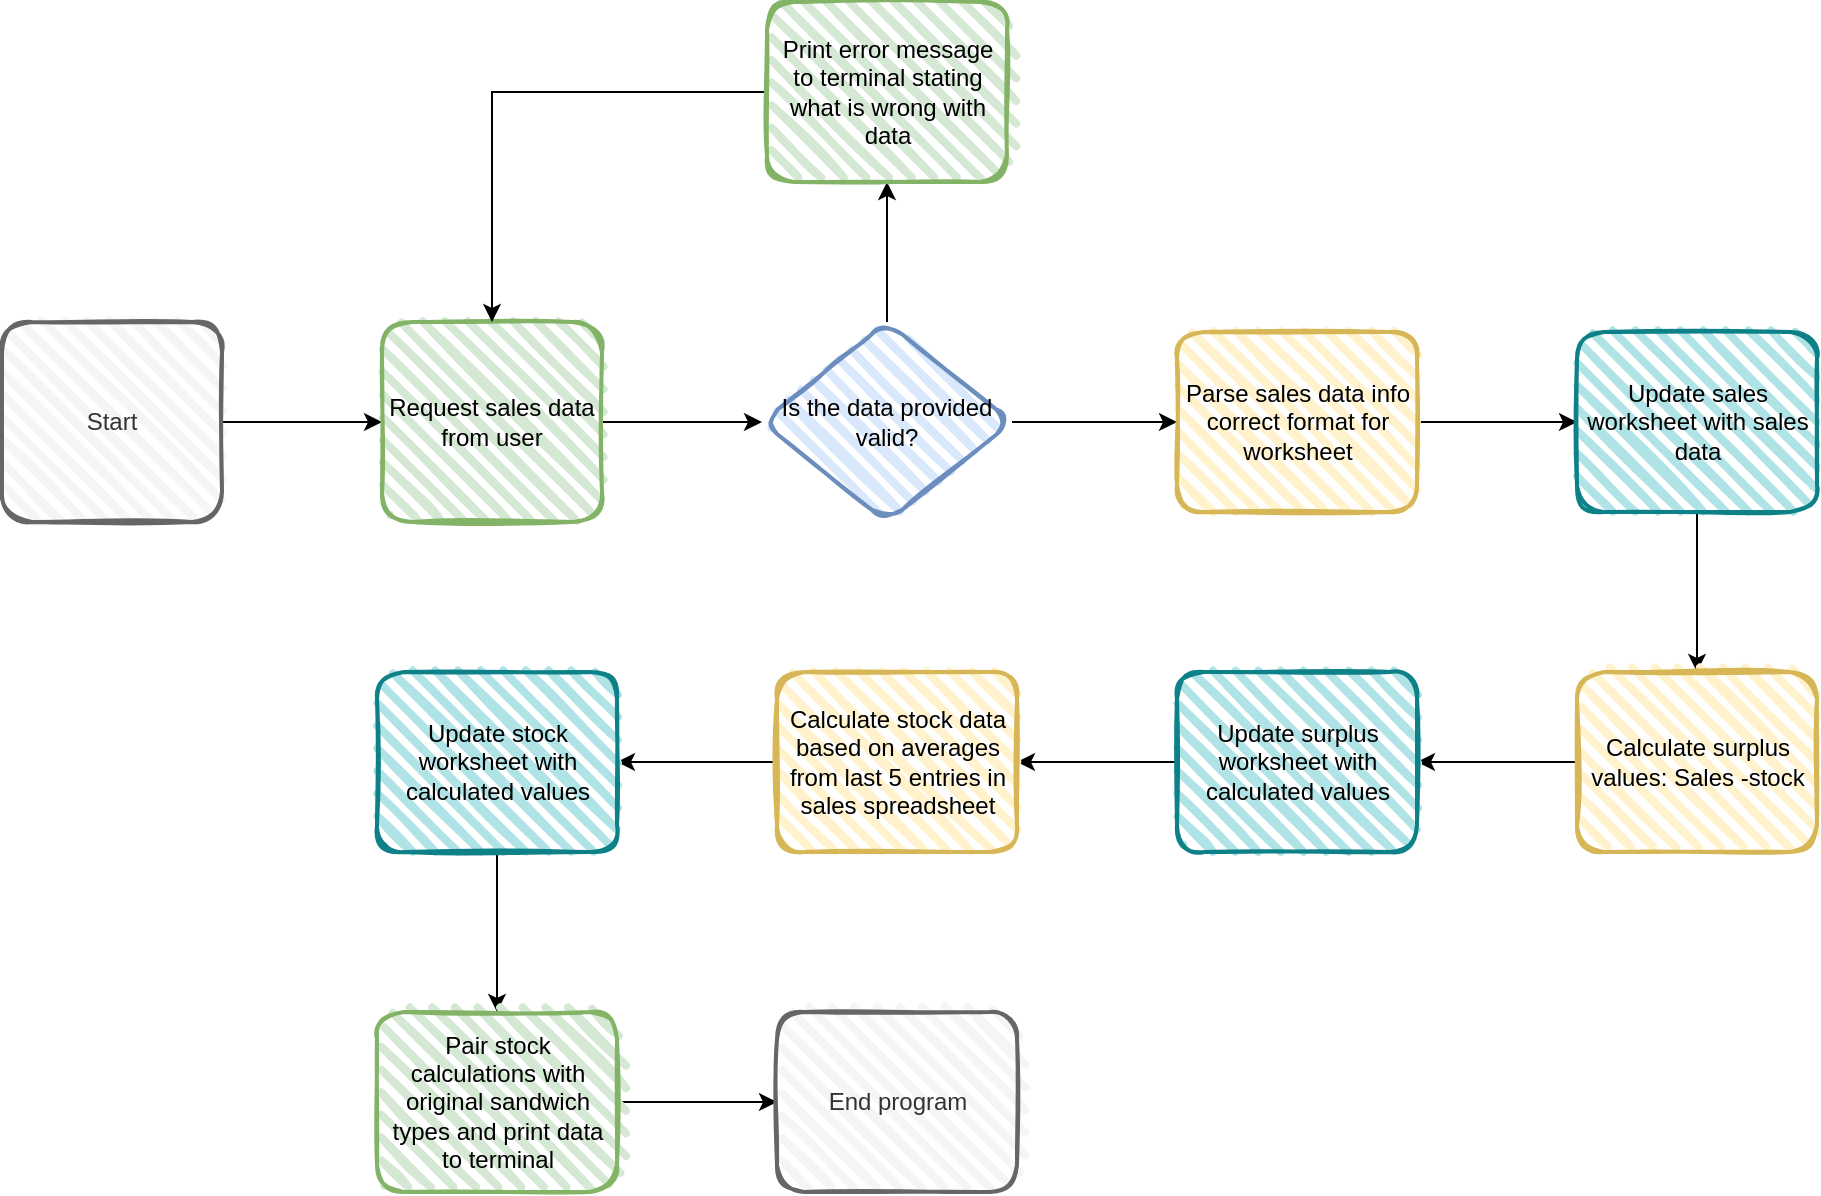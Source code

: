 <mxfile version="21.0.2" type="github"><diagram id="C5RBs43oDa-KdzZeNtuy" name="Page-1"><mxGraphModel dx="1434" dy="1846" grid="1" gridSize="10" guides="1" tooltips="1" connect="1" arrows="1" fold="1" page="1" pageScale="1" pageWidth="827" pageHeight="1169" math="0" shadow="0"><root><mxCell id="WIyWlLk6GJQsqaUBKTNV-0"/><mxCell id="WIyWlLk6GJQsqaUBKTNV-1" parent="WIyWlLk6GJQsqaUBKTNV-0"/><mxCell id="ZRZdTfBUCDPtS0BfyPYU-2" value="" style="edgeStyle=orthogonalEdgeStyle;rounded=0;orthogonalLoop=1;jettySize=auto;html=1;" parent="WIyWlLk6GJQsqaUBKTNV-1" source="ZRZdTfBUCDPtS0BfyPYU-0" target="ZRZdTfBUCDPtS0BfyPYU-1" edge="1"><mxGeometry relative="1" as="geometry"/></mxCell><mxCell id="ZRZdTfBUCDPtS0BfyPYU-0" value="Start" style="rounded=1;whiteSpace=wrap;html=1;strokeWidth=2;fillWeight=4;hachureGap=8;hachureAngle=45;fillColor=#f5f5f5;sketch=1;fontColor=#333333;strokeColor=#666666;" parent="WIyWlLk6GJQsqaUBKTNV-1" vertex="1"><mxGeometry x="40" y="260" width="110" height="100" as="geometry"/></mxCell><mxCell id="ZRZdTfBUCDPtS0BfyPYU-4" value="" style="edgeStyle=orthogonalEdgeStyle;rounded=0;orthogonalLoop=1;jettySize=auto;html=1;" parent="WIyWlLk6GJQsqaUBKTNV-1" source="ZRZdTfBUCDPtS0BfyPYU-1" target="ZRZdTfBUCDPtS0BfyPYU-3" edge="1"><mxGeometry relative="1" as="geometry"/></mxCell><mxCell id="ZRZdTfBUCDPtS0BfyPYU-1" value="Request sales data from user" style="rounded=1;whiteSpace=wrap;html=1;strokeWidth=2;fillWeight=4;hachureGap=8;hachureAngle=45;fillColor=#d5e8d4;sketch=1;strokeColor=#82b366;" parent="WIyWlLk6GJQsqaUBKTNV-1" vertex="1"><mxGeometry x="230" y="260" width="110" height="100" as="geometry"/></mxCell><mxCell id="ZRZdTfBUCDPtS0BfyPYU-6" value="" style="edgeStyle=orthogonalEdgeStyle;rounded=0;orthogonalLoop=1;jettySize=auto;html=1;" parent="WIyWlLk6GJQsqaUBKTNV-1" source="ZRZdTfBUCDPtS0BfyPYU-3" target="ZRZdTfBUCDPtS0BfyPYU-5" edge="1"><mxGeometry relative="1" as="geometry"/></mxCell><mxCell id="ZRZdTfBUCDPtS0BfyPYU-9" value="" style="edgeStyle=orthogonalEdgeStyle;rounded=0;orthogonalLoop=1;jettySize=auto;html=1;" parent="WIyWlLk6GJQsqaUBKTNV-1" source="ZRZdTfBUCDPtS0BfyPYU-3" target="ZRZdTfBUCDPtS0BfyPYU-8" edge="1"><mxGeometry relative="1" as="geometry"/></mxCell><mxCell id="ZRZdTfBUCDPtS0BfyPYU-3" value="Is the data provided valid?" style="rhombus;whiteSpace=wrap;html=1;fillColor=#dae8fc;strokeColor=#6c8ebf;rounded=1;strokeWidth=2;fillWeight=4;hachureGap=8;hachureAngle=45;sketch=1;" parent="WIyWlLk6GJQsqaUBKTNV-1" vertex="1"><mxGeometry x="420" y="260" width="125" height="100" as="geometry"/></mxCell><mxCell id="ZRZdTfBUCDPtS0BfyPYU-7" style="edgeStyle=orthogonalEdgeStyle;rounded=0;orthogonalLoop=1;jettySize=auto;html=1;entryX=0.5;entryY=0;entryDx=0;entryDy=0;" parent="WIyWlLk6GJQsqaUBKTNV-1" source="ZRZdTfBUCDPtS0BfyPYU-5" target="ZRZdTfBUCDPtS0BfyPYU-1" edge="1"><mxGeometry relative="1" as="geometry"/></mxCell><mxCell id="ZRZdTfBUCDPtS0BfyPYU-5" value="Print error message to terminal stating what is wrong with data" style="whiteSpace=wrap;html=1;fillColor=#d5e8d4;strokeColor=#82b366;rounded=1;strokeWidth=2;fillWeight=4;hachureGap=8;hachureAngle=45;sketch=1;" parent="WIyWlLk6GJQsqaUBKTNV-1" vertex="1"><mxGeometry x="422.5" y="100" width="120" height="90" as="geometry"/></mxCell><mxCell id="ZRZdTfBUCDPtS0BfyPYU-11" value="" style="edgeStyle=orthogonalEdgeStyle;rounded=0;orthogonalLoop=1;jettySize=auto;html=1;" parent="WIyWlLk6GJQsqaUBKTNV-1" source="ZRZdTfBUCDPtS0BfyPYU-8" target="ZRZdTfBUCDPtS0BfyPYU-10" edge="1"><mxGeometry relative="1" as="geometry"/></mxCell><mxCell id="ZRZdTfBUCDPtS0BfyPYU-8" value="Parse sales data info correct format for worksheet" style="whiteSpace=wrap;html=1;fillColor=#fff2cc;strokeColor=#d6b656;rounded=1;strokeWidth=2;fillWeight=4;hachureGap=8;hachureAngle=45;sketch=1;" parent="WIyWlLk6GJQsqaUBKTNV-1" vertex="1"><mxGeometry x="627.5" y="265" width="120" height="90" as="geometry"/></mxCell><mxCell id="ZRZdTfBUCDPtS0BfyPYU-13" value="" style="edgeStyle=orthogonalEdgeStyle;rounded=0;orthogonalLoop=1;jettySize=auto;html=1;" parent="WIyWlLk6GJQsqaUBKTNV-1" source="ZRZdTfBUCDPtS0BfyPYU-10" target="ZRZdTfBUCDPtS0BfyPYU-12" edge="1"><mxGeometry relative="1" as="geometry"/></mxCell><mxCell id="ZRZdTfBUCDPtS0BfyPYU-10" value="Update sales worksheet with sales data" style="whiteSpace=wrap;html=1;fillColor=#b0e3e6;strokeColor=#0e8088;rounded=1;strokeWidth=2;fillWeight=4;hachureGap=8;hachureAngle=45;sketch=1;" parent="WIyWlLk6GJQsqaUBKTNV-1" vertex="1"><mxGeometry x="827.5" y="265" width="120" height="90" as="geometry"/></mxCell><mxCell id="ZRZdTfBUCDPtS0BfyPYU-15" value="" style="edgeStyle=orthogonalEdgeStyle;rounded=0;orthogonalLoop=1;jettySize=auto;html=1;" parent="WIyWlLk6GJQsqaUBKTNV-1" source="ZRZdTfBUCDPtS0BfyPYU-12" target="ZRZdTfBUCDPtS0BfyPYU-14" edge="1"><mxGeometry relative="1" as="geometry"/></mxCell><mxCell id="ZRZdTfBUCDPtS0BfyPYU-12" value="Calculate surplus values: Sales -stock" style="whiteSpace=wrap;html=1;fillColor=#fff2cc;strokeColor=#d6b656;rounded=1;strokeWidth=2;fillWeight=4;hachureGap=8;hachureAngle=45;sketch=1;" parent="WIyWlLk6GJQsqaUBKTNV-1" vertex="1"><mxGeometry x="827.5" y="435" width="120" height="90" as="geometry"/></mxCell><mxCell id="ZRZdTfBUCDPtS0BfyPYU-17" value="" style="edgeStyle=orthogonalEdgeStyle;rounded=0;orthogonalLoop=1;jettySize=auto;html=1;" parent="WIyWlLk6GJQsqaUBKTNV-1" source="ZRZdTfBUCDPtS0BfyPYU-14" target="ZRZdTfBUCDPtS0BfyPYU-16" edge="1"><mxGeometry relative="1" as="geometry"/></mxCell><mxCell id="ZRZdTfBUCDPtS0BfyPYU-14" value="Update surplus worksheet with calculated values" style="whiteSpace=wrap;html=1;fillColor=#b0e3e6;strokeColor=#0e8088;rounded=1;strokeWidth=2;fillWeight=4;hachureGap=8;hachureAngle=45;sketch=1;" parent="WIyWlLk6GJQsqaUBKTNV-1" vertex="1"><mxGeometry x="627.5" y="435" width="120" height="90" as="geometry"/></mxCell><mxCell id="ZRZdTfBUCDPtS0BfyPYU-19" value="" style="edgeStyle=orthogonalEdgeStyle;rounded=0;orthogonalLoop=1;jettySize=auto;html=1;" parent="WIyWlLk6GJQsqaUBKTNV-1" source="ZRZdTfBUCDPtS0BfyPYU-16" target="ZRZdTfBUCDPtS0BfyPYU-18" edge="1"><mxGeometry relative="1" as="geometry"/></mxCell><mxCell id="ZRZdTfBUCDPtS0BfyPYU-16" value="Calculate stock data based on averages from last 5 entries in sales spreadsheet" style="whiteSpace=wrap;html=1;fillColor=#fff2cc;strokeColor=#d6b656;rounded=1;strokeWidth=2;fillWeight=4;hachureGap=8;hachureAngle=45;sketch=1;" parent="WIyWlLk6GJQsqaUBKTNV-1" vertex="1"><mxGeometry x="427.5" y="435" width="120" height="90" as="geometry"/></mxCell><mxCell id="ZRZdTfBUCDPtS0BfyPYU-21" value="" style="edgeStyle=orthogonalEdgeStyle;rounded=0;orthogonalLoop=1;jettySize=auto;html=1;" parent="WIyWlLk6GJQsqaUBKTNV-1" source="ZRZdTfBUCDPtS0BfyPYU-18" target="ZRZdTfBUCDPtS0BfyPYU-20" edge="1"><mxGeometry relative="1" as="geometry"/></mxCell><mxCell id="ZRZdTfBUCDPtS0BfyPYU-18" value="Update stock worksheet with calculated values" style="whiteSpace=wrap;html=1;fillColor=#b0e3e6;strokeColor=#0e8088;rounded=1;strokeWidth=2;fillWeight=4;hachureGap=8;hachureAngle=45;sketch=1;" parent="WIyWlLk6GJQsqaUBKTNV-1" vertex="1"><mxGeometry x="227.5" y="435" width="120" height="90" as="geometry"/></mxCell><mxCell id="ZRZdTfBUCDPtS0BfyPYU-23" value="" style="edgeStyle=orthogonalEdgeStyle;rounded=0;orthogonalLoop=1;jettySize=auto;html=1;" parent="WIyWlLk6GJQsqaUBKTNV-1" source="ZRZdTfBUCDPtS0BfyPYU-20" target="ZRZdTfBUCDPtS0BfyPYU-22" edge="1"><mxGeometry relative="1" as="geometry"/></mxCell><mxCell id="ZRZdTfBUCDPtS0BfyPYU-20" value="Pair stock calculations with original sandwich types and print data to terminal" style="whiteSpace=wrap;html=1;fillColor=#d5e8d4;strokeColor=#82b366;rounded=1;strokeWidth=2;fillWeight=4;hachureGap=8;hachureAngle=45;sketch=1;" parent="WIyWlLk6GJQsqaUBKTNV-1" vertex="1"><mxGeometry x="227.5" y="605" width="120" height="90" as="geometry"/></mxCell><mxCell id="ZRZdTfBUCDPtS0BfyPYU-22" value="End program" style="whiteSpace=wrap;html=1;fillColor=#f5f5f5;strokeColor=#666666;rounded=1;strokeWidth=2;fillWeight=4;hachureGap=8;hachureAngle=45;sketch=1;fontColor=#333333;" parent="WIyWlLk6GJQsqaUBKTNV-1" vertex="1"><mxGeometry x="427.5" y="605" width="120" height="90" as="geometry"/></mxCell></root></mxGraphModel></diagram></mxfile>